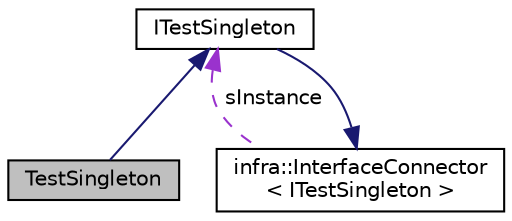 digraph "TestSingleton"
{
 // INTERACTIVE_SVG=YES
  edge [fontname="Helvetica",fontsize="10",labelfontname="Helvetica",labelfontsize="10"];
  node [fontname="Helvetica",fontsize="10",shape=record];
  Node3 [label="TestSingleton",height=0.2,width=0.4,color="black", fillcolor="grey75", style="filled", fontcolor="black"];
  Node4 -> Node3 [dir="back",color="midnightblue",fontsize="10",style="solid",fontname="Helvetica"];
  Node4 [label="ITestSingleton",height=0.2,width=0.4,color="black", fillcolor="white", style="filled",URL="$d4/dda/class_i_test_singleton.html"];
  Node5 -> Node4 [dir="back",color="midnightblue",fontsize="10",style="solid",fontname="Helvetica"];
  Node5 [label="infra::InterfaceConnector\l\< ITestSingleton \>",height=0.2,width=0.4,color="black", fillcolor="white", style="filled",URL="$d3/d0e/classinfra_1_1_interface_connector.html"];
  Node4 -> Node5 [dir="back",color="darkorchid3",fontsize="10",style="dashed",label=" sInstance" ,fontname="Helvetica"];
}
